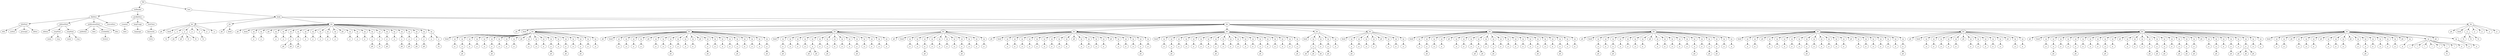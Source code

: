 digraph Tree {
	"t0" [label = "TEI"];
	"t1" [label = "teiHeader"];
	"t2" [label = "fileDesc"];
	"t3" [label = "titleStmt"];
	"t4" [label = "title"];
	"t5" [label = "author"];
	"t6" [label = "principal"];
	"t7" [label = "editor"];
	"t8" [label = "editionStmt"];
	"t9" [label = "edition"];
	"t10" [label = "respStmt"];
	"t11" [label = "name"];
	"t12" [label = "resp"];
	"t13" [label = "respStmt"];
	"t14" [label = "name"];
	"t15" [label = "resp"];
	"t16" [label = "publicationStmt"];
	"t17" [label = "publisher"];
	"t18" [label = "date"];
	"t19" [label = "availability"];
	"t20" [label = "licence"];
	"t21" [label = "idno"];
	"t22" [label = "sourceDesc"];
	"t23" [label = "profileDesc"];
	"t24" [label = "creation"];
	"t25" [label = "date"];
	"t26" [label = "langUsage"];
	"t27" [label = "language"];
	"t28" [label = "textClass"];
	"t29" [label = "keywords"];
	"t30" [label = "term"];
	"t31" [label = "text"];
	"t32" [label = "body"];
	"t33" [label = "div"];
	"t34" [label = "pb"];
	"t35" [label = "head"];
	"t36" [label = "p"];
	"t37" [label = "hi"];
	"t38" [label = "p"];
	"t39" [label = "pb"];
	"t40" [label = "pb"];
	"t41" [label = "hi"];
	"t42" [label = "hi"];
	"t43" [label = "p"];
	"t44" [label = "p"];
	"t45" [label = "hi"];
	"t46" [label = "p"];
	"t47" [label = "p"];
	"t48" [label = "div"];
	"t49" [label = "pb"];
	"t50" [label = "head"];
	"t51" [label = "div"];
	"t52" [label = "pb"];
	"t53" [label = "head"];
	"t54" [label = "sp"];
	"t55" [label = "p"];
	"t56" [label = "sp"];
	"t57" [label = "p"];
	"t58" [label = "pb"];
	"t59" [label = "sp"];
	"t60" [label = "p"];
	"t61" [label = "sp"];
	"t62" [label = "p"];
	"t63" [label = "sp"];
	"t64" [label = "p"];
	"t65" [label = "pb"];
	"t66" [label = "pb"];
	"t67" [label = "sp"];
	"t68" [label = "p"];
	"t69" [label = "pb"];
	"t70" [label = "sp"];
	"t71" [label = "p"];
	"t72" [label = "sp"];
	"t73" [label = "p"];
	"t74" [label = "sp"];
	"t75" [label = "p"];
	"t76" [label = "sp"];
	"t77" [label = "p"];
	"t78" [label = "sp"];
	"t79" [label = "p"];
	"t80" [label = "pb"];
	"t81" [label = "sp"];
	"t82" [label = "p"];
	"t83" [label = "sp"];
	"t84" [label = "p"];
	"t85" [label = "sp"];
	"t86" [label = "p"];
	"t87" [label = "sp"];
	"t88" [label = "p"];
	"t89" [label = "pb"];
	"t90" [label = "sp"];
	"t91" [label = "p"];
	"t92" [label = "hi"];
	"t93" [label = "sp"];
	"t94" [label = "p"];
	"t95" [label = "pb"];
	"t96" [label = "sp"];
	"t97" [label = "p"];
	"t98" [label = "sp"];
	"t99" [label = "p"];
	"t100" [label = "pb"];
	"t101" [label = "sp"];
	"t102" [label = "p"];
	"t103" [label = "pb"];
	"t104" [label = "sp"];
	"t105" [label = "p"];
	"t106" [label = "pb"];
	"t107" [label = "sp"];
	"t108" [label = "p"];
	"t109" [label = "pb"];
	"t110" [label = "sp"];
	"t111" [label = "p"];
	"t112" [label = "p"];
	"t113" [label = "hi"];
	"t114" [label = "div"];
	"t115" [label = "pb"];
	"t116" [label = "head"];
	"t117" [label = "div"];
	"t118" [label = "head"];
	"t119" [label = "sp"];
	"t120" [label = "p"];
	"t121" [label = "sp"];
	"t122" [label = "p"];
	"t123" [label = "pb"];
	"t124" [label = "sp"];
	"t125" [label = "p"];
	"t126" [label = "sp"];
	"t127" [label = "p"];
	"t128" [label = "sp"];
	"t129" [label = "p"];
	"t130" [label = "sp"];
	"t131" [label = "p"];
	"t132" [label = "pb"];
	"t133" [label = "sp"];
	"t134" [label = "p"];
	"t135" [label = "sp"];
	"t136" [label = "p"];
	"t137" [label = "sp"];
	"t138" [label = "p"];
	"t139" [label = "pb"];
	"t140" [label = "sp"];
	"t141" [label = "p"];
	"t142" [label = "sp"];
	"t143" [label = "p"];
	"t144" [label = "sp"];
	"t145" [label = "p"];
	"t146" [label = "sp"];
	"t147" [label = "p"];
	"t148" [label = "pb"];
	"t149" [label = "sp"];
	"t150" [label = "p"];
	"t151" [label = "sp"];
	"t152" [label = "p"];
	"t153" [label = "pb"];
	"t154" [label = "sp"];
	"t155" [label = "p"];
	"t156" [label = "sp"];
	"t157" [label = "p"];
	"t158" [label = "pb"];
	"t159" [label = "sp"];
	"t160" [label = "p"];
	"t161" [label = "sp"];
	"t162" [label = "p"];
	"t163" [label = "div"];
	"t164" [label = "pb"];
	"t165" [label = "head"];
	"t166" [label = "sp"];
	"t167" [label = "p"];
	"t168" [label = "sp"];
	"t169" [label = "p"];
	"t170" [label = "sp"];
	"t171" [label = "p"];
	"t172" [label = "sp"];
	"t173" [label = "p"];
	"t174" [label = "pb"];
	"t175" [label = "sp"];
	"t176" [label = "p"];
	"t177" [label = "sp"];
	"t178" [label = "p"];
	"t179" [label = "sp"];
	"t180" [label = "p"];
	"t181" [label = "pb"];
	"t182" [label = "sp"];
	"t183" [label = "p"];
	"t184" [label = "sp"];
	"t185" [label = "p"];
	"t186" [label = "sp"];
	"t187" [label = "p"];
	"t188" [label = "pb"];
	"t189" [label = "sp"];
	"t190" [label = "p"];
	"t191" [label = "pb"];
	"t192" [label = "sp"];
	"t193" [label = "p"];
	"t194" [label = "sp"];
	"t195" [label = "p"];
	"t196" [label = "sp"];
	"t197" [label = "p"];
	"t198" [label = "sp"];
	"t199" [label = "p"];
	"t200" [label = "pb"];
	"t201" [label = "sp"];
	"t202" [label = "p"];
	"t203" [label = "sp"];
	"t204" [label = "p"];
	"t205" [label = "sp"];
	"t206" [label = "p"];
	"t207" [label = "sp"];
	"t208" [label = "p"];
	"t209" [label = "pb"];
	"t210" [label = "div"];
	"t211" [label = "head"];
	"t212" [label = "sp"];
	"t213" [label = "p"];
	"t214" [label = "pb"];
	"t215" [label = "sp"];
	"t216" [label = "p"];
	"t217" [label = "sp"];
	"t218" [label = "p"];
	"t219" [label = "sp"];
	"t220" [label = "p"];
	"t221" [label = "sp"];
	"t222" [label = "p"];
	"t223" [label = "pb"];
	"t224" [label = "pb"];
	"t225" [label = "sp"];
	"t226" [label = "p"];
	"t227" [label = "sp"];
	"t228" [label = "p"];
	"t229" [label = "pb"];
	"t230" [label = "sp"];
	"t231" [label = "p"];
	"t232" [label = "sp"];
	"t233" [label = "p"];
	"t234" [label = "sp"];
	"t235" [label = "p"];
	"t236" [label = "sp"];
	"t237" [label = "p"];
	"t238" [label = "pb"];
	"t239" [label = "sp"];
	"t240" [label = "p"];
	"t241" [label = "sp"];
	"t242" [label = "p"];
	"t243" [label = "sp"];
	"t244" [label = "p"];
	"t245" [label = "sp"];
	"t246" [label = "p"];
	"t247" [label = "div"];
	"t248" [label = "pb"];
	"t249" [label = "head"];
	"t250" [label = "sp"];
	"t251" [label = "p"];
	"t252" [label = "sp"];
	"t253" [label = "p"];
	"t254" [label = "sp"];
	"t255" [label = "p"];
	"t256" [label = "pb"];
	"t257" [label = "sp"];
	"t258" [label = "p"];
	"t259" [label = "sp"];
	"t260" [label = "p"];
	"t261" [label = "sp"];
	"t262" [label = "p"];
	"t263" [label = "sp"];
	"t264" [label = "p"];
	"t265" [label = "sp"];
	"t266" [label = "p"];
	"t267" [label = "pb"];
	"t268" [label = "sp"];
	"t269" [label = "p"];
	"t270" [label = "sp"];
	"t271" [label = "p"];
	"t272" [label = "sp"];
	"t273" [label = "p"];
	"t274" [label = "div"];
	"t275" [label = "pb"];
	"t276" [label = "head"];
	"t277" [label = "sp"];
	"t278" [label = "p"];
	"t279" [label = "sp"];
	"t280" [label = "p"];
	"t281" [label = "sp"];
	"t282" [label = "p"];
	"t283" [label = "sp"];
	"t284" [label = "p"];
	"t285" [label = "sp"];
	"t286" [label = "p"];
	"t287" [label = "sp"];
	"t288" [label = "p"];
	"t289" [label = "sp"];
	"t290" [label = "p"];
	"t291" [label = "sp"];
	"t292" [label = "p"];
	"t293" [label = "sp"];
	"t294" [label = "p"];
	"t295" [label = "pb"];
	"t296" [label = "sp"];
	"t297" [label = "p"];
	"t298" [label = "sp"];
	"t299" [label = "p"];
	"t300" [label = "sp"];
	"t301" [label = "p"];
	"t302" [label = "sp"];
	"t303" [label = "p"];
	"t304" [label = "pb"];
	"t305" [label = "sp"];
	"t306" [label = "p"];
	"t307" [label = "sp"];
	"t308" [label = "p"];
	"t309" [label = "sp"];
	"t310" [label = "p"];
	"t311" [label = "sp"];
	"t312" [label = "p"];
	"t313" [label = "pb"];
	"t314" [label = "sp"];
	"t315" [label = "p"];
	"t316" [label = "div"];
	"t317" [label = "head"];
	"t318" [label = "sp"];
	"t319" [label = "p"];
	"t320" [label = "sp"];
	"t321" [label = "p"];
	"t322" [label = "pb"];
	"t323" [label = "sp"];
	"t324" [label = "p"];
	"t325" [label = "sp"];
	"t326" [label = "p"];
	"t327" [label = "sp"];
	"t328" [label = "p"];
	"t329" [label = "sp"];
	"t330" [label = "p"];
	"t331" [label = "sp"];
	"t332" [label = "p"];
	"t333" [label = "sp"];
	"t334" [label = "p"];
	"t335" [label = "pb"];
	"t336" [label = "sp"];
	"t337" [label = "p"];
	"t338" [label = "sp"];
	"t339" [label = "p"];
	"t340" [label = "sp"];
	"t341" [label = "p"];
	"t342" [label = "sp"];
	"t343" [label = "p"];
	"t344" [label = "sp"];
	"t345" [label = "p"];
	"t346" [label = "sp"];
	"t347" [label = "p"];
	"t348" [label = "pb"];
	"t349" [label = "sp"];
	"t350" [label = "p"];
	"t351" [label = "sp"];
	"t352" [label = "p"];
	"t353" [label = "sp"];
	"t354" [label = "p"];
	"t355" [label = "sp"];
	"t356" [label = "p"];
	"t357" [label = "sp"];
	"t358" [label = "p"];
	"t359" [label = "pb"];
	"t360" [label = "div"];
	"t361" [label = "head"];
	"t362" [label = "sp"];
	"t363" [label = "p"];
	"t364" [label = "pb"];
	"t365" [label = "pb"];
	"t366" [label = "pb"];
	"t367" [label = "sp"];
	"t368" [label = "p"];
	"t369" [label = "sp"];
	"t370" [label = "p"];
	"t371" [label = "pb"];
	"t372" [label = "sp"];
	"t373" [label = "p"];
	"t374" [label = "div"];
	"t375" [label = "head"];
	"t376" [label = "sp"];
	"t377" [label = "p"];
	"t378" [label = "pb"];
	"t379" [label = "sp"];
	"t380" [label = "p"];
	"t381" [label = "sp"];
	"t382" [label = "p"];
	"t383" [label = "sp"];
	"t384" [label = "p"];
	"t385" [label = "pb"];
	"t386" [label = "sp"];
	"t387" [label = "p"];
	"t388" [label = "sp"];
	"t389" [label = "p"];
	"t390" [label = "sp"];
	"t391" [label = "p"];
	"t392" [label = "div"];
	"t393" [label = "head"];
	"t394" [label = "sp"];
	"t395" [label = "p"];
	"t396" [label = "sp"];
	"t397" [label = "p"];
	"t398" [label = "pb"];
	"t399" [label = "sp"];
	"t400" [label = "p"];
	"t401" [label = "sp"];
	"t402" [label = "p"];
	"t403" [label = "pb"];
	"t404" [label = "sp"];
	"t405" [label = "p"];
	"t406" [label = "sp"];
	"t407" [label = "p"];
	"t408" [label = "sp"];
	"t409" [label = "p"];
	"t410" [label = "sp"];
	"t411" [label = "p"];
	"t412" [label = "pb"];
	"t413" [label = "pb"];
	"t414" [label = "sp"];
	"t415" [label = "p"];
	"t416" [label = "sp"];
	"t417" [label = "p"];
	"t418" [label = "pb"];
	"t419" [label = "sp"];
	"t420" [label = "p"];
	"t421" [label = "sp"];
	"t422" [label = "p"];
	"t423" [label = "sp"];
	"t424" [label = "p"];
	"t425" [label = "sp"];
	"t426" [label = "p"];
	"t427" [label = "sp"];
	"t428" [label = "p"];
	"t429" [label = "sp"];
	"t430" [label = "p"];
	"t431" [label = "pb"];
	"t432" [label = "sp"];
	"t433" [label = "p"];
	"t434" [label = "sp"];
	"t435" [label = "p"];
	"t436" [label = "sp"];
	"t437" [label = "p"];
	"t438" [label = "pb"];
	"t439" [label = "sp"];
	"t440" [label = "p"];
	"t441" [label = "sp"];
	"t442" [label = "p"];
	"t443" [label = "div"];
	"t444" [label = "pb"];
	"t445" [label = "head"];
	"t446" [label = "sp"];
	"t447" [label = "p"];
	"t448" [label = "pb"];
	"t449" [label = "sp"];
	"t450" [label = "p"];
	"t451" [label = "sp"];
	"t452" [label = "p"];
	"t453" [label = "pb"];
	"t454" [label = "sp"];
	"t455" [label = "p"];
	"t456" [label = "sp"];
	"t457" [label = "p"];
	"t458" [label = "sp"];
	"t459" [label = "p"];
	"t460" [label = "sp"];
	"t461" [label = "p"];
	"t462" [label = "pb"];
	"t463" [label = "sp"];
	"t464" [label = "p"];
	"t465" [label = "sp"];
	"t466" [label = "p"];
	"t467" [label = "sp"];
	"t468" [label = "p"];
	"t469" [label = "sp"];
	"t470" [label = "p"];
	"t471" [label = "sp"];
	"t472" [label = "p"];
	"t473" [label = "sp"];
	"t474" [label = "p"];
	"t475" [label = "pb"];
	"t476" [label = "sp"];
	"t477" [label = "p"];
	"t478" [label = "sp"];
	"t479" [label = "p"];
	"t480" [label = "pb"];
	"t481" [label = "sp"];
	"t482" [label = "p"];
	"t483" [label = "pb"];
	"t484" [label = "sp"];
	"t485" [label = "p"];
	"t486" [label = "sp"];
	"t487" [label = "p"];
	"t488" [label = "div"];
	"t489" [label = "head"];
	"t490" [label = "sp"];
	"t491" [label = "p"];
	"t492" [label = "sp"];
	"t493" [label = "p"];
	"t494" [label = "pb"];
	"t495" [label = "sp"];
	"t496" [label = "p"];
	"t497" [label = "sp"];
	"t498" [label = "p"];
	"t499" [label = "sp"];
	"t500" [label = "p"];
	"t501" [label = "sp"];
	"t502" [label = "p"];
	"t503" [label = "sp"];
	"t504" [label = "p"];
	"t505" [label = "sp"];
	"t506" [label = "p"];
	"t507" [label = "pb"];
	"t508" [label = "sp"];
	"t509" [label = "p"];
	"t510" [label = "sp"];
	"t511" [label = "p"];
	"t512" [label = "sp"];
	"t513" [label = "p"];
	"t514" [label = "sp"];
	"t515" [label = "p"];
	"t516" [label = "sp"];
	"t517" [label = "p"];
	"t518" [label = "pb"];
	"t519" [label = "sp"];
	"t520" [label = "p"];
	"t521" [label = "sp"];
	"t522" [label = "p"];
	"t523" [label = "sp"];
	"t524" [label = "p"];
	"t525" [label = "sp"];
	"t526" [label = "p"];
	"t527" [label = "sp"];
	"t528" [label = "p"];
	"t529" [label = "sp"];
	"t530" [label = "p"];
	"t531" [label = "sp"];
	"t532" [label = "p"];
	"t533" [label = "pb"];
	"t534" [label = "div"];
	"t535" [label = "pb"];
	"t536" [label = "head"];
	"t537" [label = "sp"];
	"t538" [label = "p"];
	"t539" [label = "sp"];
	"t540" [label = "p"];
	"t541" [label = "sp"];
	"t542" [label = "p"];
	"t543" [label = "sp"];
	"t544" [label = "p"];
	"t545" [label = "sp"];
	"t546" [label = "p"];
	"t547" [label = "pb"];
	"t548" [label = "sp"];
	"t549" [label = "p"];
	"t550" [label = "sp"];
	"t551" [label = "p"];
	"t552" [label = "sp"];
	"t553" [label = "p"];
	"t554" [label = "sp"];
	"t555" [label = "p"];
	"t556" [label = "sp"];
	"t557" [label = "p"];
	"t558" [label = "pb"];
	"t559" [label = "sp"];
	"t560" [label = "p"];
	"t561" [label = "sp"];
	"t562" [label = "p"];
	"t563" [label = "div"];
	"t564" [label = "pb"];
	"t565" [label = "head"];
	"t566" [label = "sp"];
	"t567" [label = "p"];
	"t568" [label = "sp"];
	"t569" [label = "p"];
	"t570" [label = "pb"];
	"t571" [label = "sp"];
	"t572" [label = "p"];
	"t573" [label = "sp"];
	"t574" [label = "p"];
	"t575" [label = "sp"];
	"t576" [label = "p"];
	"t577" [label = "pb"];
	"t578" [label = "sp"];
	"t579" [label = "p"];
	"t580" [label = "sp"];
	"t581" [label = "p"];
	"t582" [label = "sp"];
	"t583" [label = "p"];
	"t584" [label = "sp"];
	"t585" [label = "p"];
	"t586" [label = "pb"];
	"t587" [label = "sp"];
	"t588" [label = "p"];
	"t589" [label = "pb"];
	"t590" [label = "sp"];
	"t591" [label = "p"];
	"t592" [label = "sp"];
	"t593" [label = "p"];
	"t594" [label = "sp"];
	"t595" [label = "p"];
	"t596" [label = "sp"];
	"t597" [label = "p"];
	"t598" [label = "pb"];
	"t599" [label = "sp"];
	"t600" [label = "p"];
	"t601" [label = "pb"];
	"t602" [label = "sp"];
	"t603" [label = "p"];
	"t604" [label = "pb"];
	"t605" [label = "sp"];
	"t606" [label = "p"];
	"t607" [label = "sp"];
	"t608" [label = "p"];
	"t609" [label = "pb"];
	"t610" [label = "sp"];
	"t611" [label = "p"];
	"t612" [label = "pb"];
	"t613" [label = "sp"];
	"t614" [label = "p"];
	"t615" [label = "pb"];
	"t616" [label = "pb"];
	"t617" [label = "sp"];
	"t618" [label = "p"];
	"t619" [label = "sp"];
	"t620" [label = "p"];
	"t621" [label = "pb"];
	"t622" [label = "sp"];
	"t623" [label = "p"];
	"t624" [label = "sp"];
	"t625" [label = "p"];
	"t626" [label = "pb"];
	"t627" [label = "sp"];
	"t628" [label = "p"];
	"t629" [label = "sp"];
	"t630" [label = "p"];
	"t631" [label = "pb"];
	"t632" [label = "pb"];
	"t633" [label = "pb"];
	"t634" [label = "sp"];
	"t635" [label = "p"];
	"t636" [label = "sp"];
	"t637" [label = "p"];
	"t638" [label = "div"];
	"t639" [label = "head"];
	"t640" [label = "sp"];
	"t641" [label = "p"];
	"t642" [label = "sp"];
	"t643" [label = "p"];
	"t644" [label = "pb"];
	"t645" [label = "sp"];
	"t646" [label = "p"];
	"t647" [label = "sp"];
	"t648" [label = "p"];
	"t649" [label = "sp"];
	"t650" [label = "p"];
	"t651" [label = "pb"];
	"t652" [label = "sp"];
	"t653" [label = "p"];
	"t654" [label = "sp"];
	"t655" [label = "p"];
	"t656" [label = "sp"];
	"t657" [label = "p"];
	"t658" [label = "pb"];
	"t659" [label = "sp"];
	"t660" [label = "p"];
	"t661" [label = "sp"];
	"t662" [label = "p"];
	"t663" [label = "pb"];
	"t664" [label = "sp"];
	"t665" [label = "p"];
	"t666" [label = "sp"];
	"t667" [label = "p"];
	"t668" [label = "sp"];
	"t669" [label = "p"];
	"t670" [label = "sp"];
	"t671" [label = "p"];
	"t672" [label = "pb"];
	"t673" [label = "sp"];
	"t674" [label = "p"];
	"t675" [label = "sp"];
	"t676" [label = "l"];
	"t677" [label = "l"];
	"t678" [label = "l"];
	"t679" [label = "l"];
	"t680" [label = "l"];
	"t681" [label = "l"];
	"t682" [label = "hi"];
	"t683" [label = "l"];
	"t684" [label = "p"];
	"t685" [label = "pb"];
	"t686" [label = "sp"];
	"t687" [label = "p"];
	"t688" [label = "p"];
	"t689" [label = "div"];
	"t690" [label = "pb"];
	"t691" [label = "head"];
	"t692" [label = "p"];
	"t693" [label = "hi"];
	"t694" [label = "hi"];
	"t695" [label = "hi"];
	"t696" [label = "p"];
	"t697" [label = "p"];
	"t698" [label = "p"];
	"t699" [label = "p"];
	"t0" -> "t1";
	"t1" -> "t2";
	"t2" -> "t3";
	"t3" -> "t4";
	"t3" -> "t5";
	"t3" -> "t6";
	"t3" -> "t7";
	"t2" -> "t8";
	"t8" -> "t9";
	"t8" -> "t10";
	"t10" -> "t11";
	"t10" -> "t12";
	"t8" -> "t13";
	"t13" -> "t14";
	"t13" -> "t15";
	"t2" -> "t16";
	"t16" -> "t17";
	"t16" -> "t18";
	"t16" -> "t19";
	"t19" -> "t20";
	"t16" -> "t21";
	"t2" -> "t22";
	"t1" -> "t23";
	"t23" -> "t24";
	"t24" -> "t25";
	"t23" -> "t26";
	"t26" -> "t27";
	"t23" -> "t28";
	"t28" -> "t29";
	"t29" -> "t30";
	"t0" -> "t31";
	"t31" -> "t32";
	"t32" -> "t33";
	"t33" -> "t34";
	"t33" -> "t35";
	"t33" -> "t36";
	"t36" -> "t37";
	"t33" -> "t38";
	"t38" -> "t39";
	"t38" -> "t40";
	"t38" -> "t41";
	"t38" -> "t42";
	"t33" -> "t43";
	"t33" -> "t44";
	"t44" -> "t45";
	"t33" -> "t46";
	"t33" -> "t47";
	"t32" -> "t48";
	"t48" -> "t49";
	"t48" -> "t50";
	"t32" -> "t51";
	"t51" -> "t52";
	"t51" -> "t53";
	"t51" -> "t54";
	"t54" -> "t55";
	"t51" -> "t56";
	"t56" -> "t57";
	"t51" -> "t58";
	"t51" -> "t59";
	"t59" -> "t60";
	"t51" -> "t61";
	"t61" -> "t62";
	"t51" -> "t63";
	"t63" -> "t64";
	"t64" -> "t65";
	"t64" -> "t66";
	"t51" -> "t67";
	"t67" -> "t68";
	"t68" -> "t69";
	"t51" -> "t70";
	"t70" -> "t71";
	"t51" -> "t72";
	"t72" -> "t73";
	"t51" -> "t74";
	"t74" -> "t75";
	"t51" -> "t76";
	"t76" -> "t77";
	"t51" -> "t78";
	"t78" -> "t79";
	"t51" -> "t80";
	"t51" -> "t81";
	"t81" -> "t82";
	"t51" -> "t83";
	"t83" -> "t84";
	"t51" -> "t85";
	"t85" -> "t86";
	"t51" -> "t87";
	"t87" -> "t88";
	"t88" -> "t89";
	"t51" -> "t90";
	"t90" -> "t91";
	"t91" -> "t92";
	"t51" -> "t93";
	"t93" -> "t94";
	"t94" -> "t95";
	"t51" -> "t96";
	"t96" -> "t97";
	"t51" -> "t98";
	"t98" -> "t99";
	"t99" -> "t100";
	"t51" -> "t101";
	"t101" -> "t102";
	"t102" -> "t103";
	"t51" -> "t104";
	"t104" -> "t105";
	"t105" -> "t106";
	"t51" -> "t107";
	"t107" -> "t108";
	"t108" -> "t109";
	"t51" -> "t110";
	"t110" -> "t111";
	"t110" -> "t112";
	"t112" -> "t113";
	"t32" -> "t114";
	"t114" -> "t115";
	"t114" -> "t116";
	"t114" -> "t117";
	"t117" -> "t118";
	"t117" -> "t119";
	"t119" -> "t120";
	"t117" -> "t121";
	"t121" -> "t122";
	"t122" -> "t123";
	"t117" -> "t124";
	"t124" -> "t125";
	"t117" -> "t126";
	"t126" -> "t127";
	"t117" -> "t128";
	"t128" -> "t129";
	"t117" -> "t130";
	"t130" -> "t131";
	"t131" -> "t132";
	"t117" -> "t133";
	"t133" -> "t134";
	"t117" -> "t135";
	"t135" -> "t136";
	"t117" -> "t137";
	"t137" -> "t138";
	"t117" -> "t139";
	"t117" -> "t140";
	"t140" -> "t141";
	"t117" -> "t142";
	"t142" -> "t143";
	"t117" -> "t144";
	"t144" -> "t145";
	"t117" -> "t146";
	"t146" -> "t147";
	"t147" -> "t148";
	"t117" -> "t149";
	"t149" -> "t150";
	"t117" -> "t151";
	"t151" -> "t152";
	"t152" -> "t153";
	"t117" -> "t154";
	"t154" -> "t155";
	"t117" -> "t156";
	"t156" -> "t157";
	"t157" -> "t158";
	"t117" -> "t159";
	"t159" -> "t160";
	"t117" -> "t161";
	"t161" -> "t162";
	"t114" -> "t163";
	"t163" -> "t164";
	"t163" -> "t165";
	"t163" -> "t166";
	"t166" -> "t167";
	"t163" -> "t168";
	"t168" -> "t169";
	"t163" -> "t170";
	"t170" -> "t171";
	"t163" -> "t172";
	"t172" -> "t173";
	"t163" -> "t174";
	"t163" -> "t175";
	"t175" -> "t176";
	"t163" -> "t177";
	"t177" -> "t178";
	"t163" -> "t179";
	"t179" -> "t180";
	"t180" -> "t181";
	"t163" -> "t182";
	"t182" -> "t183";
	"t163" -> "t184";
	"t184" -> "t185";
	"t163" -> "t186";
	"t186" -> "t187";
	"t163" -> "t188";
	"t163" -> "t189";
	"t189" -> "t190";
	"t190" -> "t191";
	"t163" -> "t192";
	"t192" -> "t193";
	"t163" -> "t194";
	"t194" -> "t195";
	"t163" -> "t196";
	"t196" -> "t197";
	"t163" -> "t198";
	"t198" -> "t199";
	"t199" -> "t200";
	"t163" -> "t201";
	"t201" -> "t202";
	"t163" -> "t203";
	"t203" -> "t204";
	"t163" -> "t205";
	"t205" -> "t206";
	"t163" -> "t207";
	"t207" -> "t208";
	"t208" -> "t209";
	"t114" -> "t210";
	"t210" -> "t211";
	"t210" -> "t212";
	"t212" -> "t213";
	"t213" -> "t214";
	"t210" -> "t215";
	"t215" -> "t216";
	"t210" -> "t217";
	"t217" -> "t218";
	"t210" -> "t219";
	"t219" -> "t220";
	"t210" -> "t221";
	"t221" -> "t222";
	"t222" -> "t223";
	"t222" -> "t224";
	"t210" -> "t225";
	"t225" -> "t226";
	"t210" -> "t227";
	"t227" -> "t228";
	"t228" -> "t229";
	"t210" -> "t230";
	"t230" -> "t231";
	"t210" -> "t232";
	"t232" -> "t233";
	"t210" -> "t234";
	"t234" -> "t235";
	"t210" -> "t236";
	"t236" -> "t237";
	"t237" -> "t238";
	"t210" -> "t239";
	"t239" -> "t240";
	"t210" -> "t241";
	"t241" -> "t242";
	"t210" -> "t243";
	"t243" -> "t244";
	"t210" -> "t245";
	"t245" -> "t246";
	"t114" -> "t247";
	"t247" -> "t248";
	"t247" -> "t249";
	"t247" -> "t250";
	"t250" -> "t251";
	"t247" -> "t252";
	"t252" -> "t253";
	"t247" -> "t254";
	"t254" -> "t255";
	"t255" -> "t256";
	"t247" -> "t257";
	"t257" -> "t258";
	"t247" -> "t259";
	"t259" -> "t260";
	"t247" -> "t261";
	"t261" -> "t262";
	"t247" -> "t263";
	"t263" -> "t264";
	"t247" -> "t265";
	"t265" -> "t266";
	"t266" -> "t267";
	"t247" -> "t268";
	"t268" -> "t269";
	"t247" -> "t270";
	"t270" -> "t271";
	"t247" -> "t272";
	"t272" -> "t273";
	"t114" -> "t274";
	"t274" -> "t275";
	"t274" -> "t276";
	"t274" -> "t277";
	"t277" -> "t278";
	"t274" -> "t279";
	"t279" -> "t280";
	"t274" -> "t281";
	"t281" -> "t282";
	"t274" -> "t283";
	"t283" -> "t284";
	"t274" -> "t285";
	"t285" -> "t286";
	"t274" -> "t287";
	"t287" -> "t288";
	"t274" -> "t289";
	"t289" -> "t290";
	"t274" -> "t291";
	"t291" -> "t292";
	"t274" -> "t293";
	"t293" -> "t294";
	"t274" -> "t295";
	"t274" -> "t296";
	"t296" -> "t297";
	"t274" -> "t298";
	"t298" -> "t299";
	"t274" -> "t300";
	"t300" -> "t301";
	"t274" -> "t302";
	"t302" -> "t303";
	"t274" -> "t304";
	"t274" -> "t305";
	"t305" -> "t306";
	"t274" -> "t307";
	"t307" -> "t308";
	"t274" -> "t309";
	"t309" -> "t310";
	"t274" -> "t311";
	"t311" -> "t312";
	"t312" -> "t313";
	"t274" -> "t314";
	"t314" -> "t315";
	"t114" -> "t316";
	"t316" -> "t317";
	"t316" -> "t318";
	"t318" -> "t319";
	"t316" -> "t320";
	"t320" -> "t321";
	"t321" -> "t322";
	"t316" -> "t323";
	"t323" -> "t324";
	"t316" -> "t325";
	"t325" -> "t326";
	"t316" -> "t327";
	"t327" -> "t328";
	"t316" -> "t329";
	"t329" -> "t330";
	"t316" -> "t331";
	"t331" -> "t332";
	"t316" -> "t333";
	"t333" -> "t334";
	"t334" -> "t335";
	"t316" -> "t336";
	"t336" -> "t337";
	"t316" -> "t338";
	"t338" -> "t339";
	"t316" -> "t340";
	"t340" -> "t341";
	"t316" -> "t342";
	"t342" -> "t343";
	"t316" -> "t344";
	"t344" -> "t345";
	"t316" -> "t346";
	"t346" -> "t347";
	"t347" -> "t348";
	"t316" -> "t349";
	"t349" -> "t350";
	"t316" -> "t351";
	"t351" -> "t352";
	"t316" -> "t353";
	"t353" -> "t354";
	"t316" -> "t355";
	"t355" -> "t356";
	"t316" -> "t357";
	"t357" -> "t358";
	"t358" -> "t359";
	"t114" -> "t360";
	"t360" -> "t361";
	"t360" -> "t362";
	"t362" -> "t363";
	"t363" -> "t364";
	"t363" -> "t365";
	"t363" -> "t366";
	"t360" -> "t367";
	"t367" -> "t368";
	"t360" -> "t369";
	"t369" -> "t370";
	"t370" -> "t371";
	"t360" -> "t372";
	"t372" -> "t373";
	"t114" -> "t374";
	"t374" -> "t375";
	"t374" -> "t376";
	"t376" -> "t377";
	"t377" -> "t378";
	"t374" -> "t379";
	"t379" -> "t380";
	"t374" -> "t381";
	"t381" -> "t382";
	"t374" -> "t383";
	"t383" -> "t384";
	"t374" -> "t385";
	"t374" -> "t386";
	"t386" -> "t387";
	"t374" -> "t388";
	"t388" -> "t389";
	"t374" -> "t390";
	"t390" -> "t391";
	"t114" -> "t392";
	"t392" -> "t393";
	"t392" -> "t394";
	"t394" -> "t395";
	"t392" -> "t396";
	"t396" -> "t397";
	"t397" -> "t398";
	"t392" -> "t399";
	"t399" -> "t400";
	"t392" -> "t401";
	"t401" -> "t402";
	"t392" -> "t403";
	"t392" -> "t404";
	"t404" -> "t405";
	"t392" -> "t406";
	"t406" -> "t407";
	"t392" -> "t408";
	"t408" -> "t409";
	"t392" -> "t410";
	"t410" -> "t411";
	"t411" -> "t412";
	"t411" -> "t413";
	"t392" -> "t414";
	"t414" -> "t415";
	"t392" -> "t416";
	"t416" -> "t417";
	"t417" -> "t418";
	"t392" -> "t419";
	"t419" -> "t420";
	"t392" -> "t421";
	"t421" -> "t422";
	"t392" -> "t423";
	"t423" -> "t424";
	"t392" -> "t425";
	"t425" -> "t426";
	"t392" -> "t427";
	"t427" -> "t428";
	"t392" -> "t429";
	"t429" -> "t430";
	"t430" -> "t431";
	"t392" -> "t432";
	"t432" -> "t433";
	"t392" -> "t434";
	"t434" -> "t435";
	"t392" -> "t436";
	"t436" -> "t437";
	"t437" -> "t438";
	"t392" -> "t439";
	"t439" -> "t440";
	"t392" -> "t441";
	"t441" -> "t442";
	"t114" -> "t443";
	"t443" -> "t444";
	"t443" -> "t445";
	"t443" -> "t446";
	"t446" -> "t447";
	"t447" -> "t448";
	"t443" -> "t449";
	"t449" -> "t450";
	"t443" -> "t451";
	"t451" -> "t452";
	"t452" -> "t453";
	"t443" -> "t454";
	"t454" -> "t455";
	"t443" -> "t456";
	"t456" -> "t457";
	"t443" -> "t458";
	"t458" -> "t459";
	"t443" -> "t460";
	"t460" -> "t461";
	"t443" -> "t462";
	"t443" -> "t463";
	"t463" -> "t464";
	"t443" -> "t465";
	"t465" -> "t466";
	"t443" -> "t467";
	"t467" -> "t468";
	"t443" -> "t469";
	"t469" -> "t470";
	"t443" -> "t471";
	"t471" -> "t472";
	"t443" -> "t473";
	"t473" -> "t474";
	"t474" -> "t475";
	"t443" -> "t476";
	"t476" -> "t477";
	"t443" -> "t478";
	"t478" -> "t479";
	"t479" -> "t480";
	"t443" -> "t481";
	"t481" -> "t482";
	"t482" -> "t483";
	"t443" -> "t484";
	"t484" -> "t485";
	"t443" -> "t486";
	"t486" -> "t487";
	"t114" -> "t488";
	"t488" -> "t489";
	"t488" -> "t490";
	"t490" -> "t491";
	"t488" -> "t492";
	"t492" -> "t493";
	"t488" -> "t494";
	"t488" -> "t495";
	"t495" -> "t496";
	"t488" -> "t497";
	"t497" -> "t498";
	"t488" -> "t499";
	"t499" -> "t500";
	"t488" -> "t501";
	"t501" -> "t502";
	"t488" -> "t503";
	"t503" -> "t504";
	"t488" -> "t505";
	"t505" -> "t506";
	"t506" -> "t507";
	"t488" -> "t508";
	"t508" -> "t509";
	"t488" -> "t510";
	"t510" -> "t511";
	"t488" -> "t512";
	"t512" -> "t513";
	"t488" -> "t514";
	"t514" -> "t515";
	"t488" -> "t516";
	"t516" -> "t517";
	"t488" -> "t518";
	"t488" -> "t519";
	"t519" -> "t520";
	"t488" -> "t521";
	"t521" -> "t522";
	"t488" -> "t523";
	"t523" -> "t524";
	"t488" -> "t525";
	"t525" -> "t526";
	"t488" -> "t527";
	"t527" -> "t528";
	"t488" -> "t529";
	"t529" -> "t530";
	"t488" -> "t531";
	"t531" -> "t532";
	"t532" -> "t533";
	"t114" -> "t534";
	"t534" -> "t535";
	"t534" -> "t536";
	"t534" -> "t537";
	"t537" -> "t538";
	"t534" -> "t539";
	"t539" -> "t540";
	"t534" -> "t541";
	"t541" -> "t542";
	"t534" -> "t543";
	"t543" -> "t544";
	"t534" -> "t545";
	"t545" -> "t546";
	"t534" -> "t547";
	"t534" -> "t548";
	"t548" -> "t549";
	"t534" -> "t550";
	"t550" -> "t551";
	"t534" -> "t552";
	"t552" -> "t553";
	"t534" -> "t554";
	"t554" -> "t555";
	"t534" -> "t556";
	"t556" -> "t557";
	"t534" -> "t558";
	"t534" -> "t559";
	"t559" -> "t560";
	"t534" -> "t561";
	"t561" -> "t562";
	"t114" -> "t563";
	"t563" -> "t564";
	"t563" -> "t565";
	"t563" -> "t566";
	"t566" -> "t567";
	"t563" -> "t568";
	"t568" -> "t569";
	"t569" -> "t570";
	"t563" -> "t571";
	"t571" -> "t572";
	"t563" -> "t573";
	"t573" -> "t574";
	"t563" -> "t575";
	"t575" -> "t576";
	"t576" -> "t577";
	"t563" -> "t578";
	"t578" -> "t579";
	"t563" -> "t580";
	"t580" -> "t581";
	"t563" -> "t582";
	"t582" -> "t583";
	"t563" -> "t584";
	"t584" -> "t585";
	"t585" -> "t586";
	"t563" -> "t587";
	"t587" -> "t588";
	"t563" -> "t589";
	"t563" -> "t590";
	"t590" -> "t591";
	"t563" -> "t592";
	"t592" -> "t593";
	"t563" -> "t594";
	"t594" -> "t595";
	"t563" -> "t596";
	"t596" -> "t597";
	"t597" -> "t598";
	"t563" -> "t599";
	"t599" -> "t600";
	"t600" -> "t601";
	"t563" -> "t602";
	"t602" -> "t603";
	"t603" -> "t604";
	"t563" -> "t605";
	"t605" -> "t606";
	"t563" -> "t607";
	"t607" -> "t608";
	"t608" -> "t609";
	"t563" -> "t610";
	"t610" -> "t611";
	"t611" -> "t612";
	"t563" -> "t613";
	"t613" -> "t614";
	"t614" -> "t615";
	"t563" -> "t616";
	"t563" -> "t617";
	"t617" -> "t618";
	"t563" -> "t619";
	"t619" -> "t620";
	"t620" -> "t621";
	"t563" -> "t622";
	"t622" -> "t623";
	"t563" -> "t624";
	"t624" -> "t625";
	"t625" -> "t626";
	"t563" -> "t627";
	"t627" -> "t628";
	"t563" -> "t629";
	"t629" -> "t630";
	"t630" -> "t631";
	"t630" -> "t632";
	"t630" -> "t633";
	"t563" -> "t634";
	"t634" -> "t635";
	"t563" -> "t636";
	"t636" -> "t637";
	"t114" -> "t638";
	"t638" -> "t639";
	"t638" -> "t640";
	"t640" -> "t641";
	"t638" -> "t642";
	"t642" -> "t643";
	"t638" -> "t644";
	"t638" -> "t645";
	"t645" -> "t646";
	"t638" -> "t647";
	"t647" -> "t648";
	"t638" -> "t649";
	"t649" -> "t650";
	"t638" -> "t651";
	"t638" -> "t652";
	"t652" -> "t653";
	"t638" -> "t654";
	"t654" -> "t655";
	"t638" -> "t656";
	"t656" -> "t657";
	"t638" -> "t658";
	"t638" -> "t659";
	"t659" -> "t660";
	"t638" -> "t661";
	"t661" -> "t662";
	"t662" -> "t663";
	"t638" -> "t664";
	"t664" -> "t665";
	"t638" -> "t666";
	"t666" -> "t667";
	"t638" -> "t668";
	"t668" -> "t669";
	"t638" -> "t670";
	"t670" -> "t671";
	"t638" -> "t672";
	"t638" -> "t673";
	"t673" -> "t674";
	"t638" -> "t675";
	"t675" -> "t676";
	"t675" -> "t677";
	"t675" -> "t678";
	"t675" -> "t679";
	"t675" -> "t680";
	"t675" -> "t681";
	"t681" -> "t682";
	"t675" -> "t683";
	"t675" -> "t684";
	"t638" -> "t685";
	"t638" -> "t686";
	"t686" -> "t687";
	"t686" -> "t688";
	"t32" -> "t689";
	"t689" -> "t690";
	"t689" -> "t691";
	"t689" -> "t692";
	"t692" -> "t693";
	"t692" -> "t694";
	"t692" -> "t695";
	"t689" -> "t696";
	"t689" -> "t697";
	"t689" -> "t698";
	"t689" -> "t699";
}
